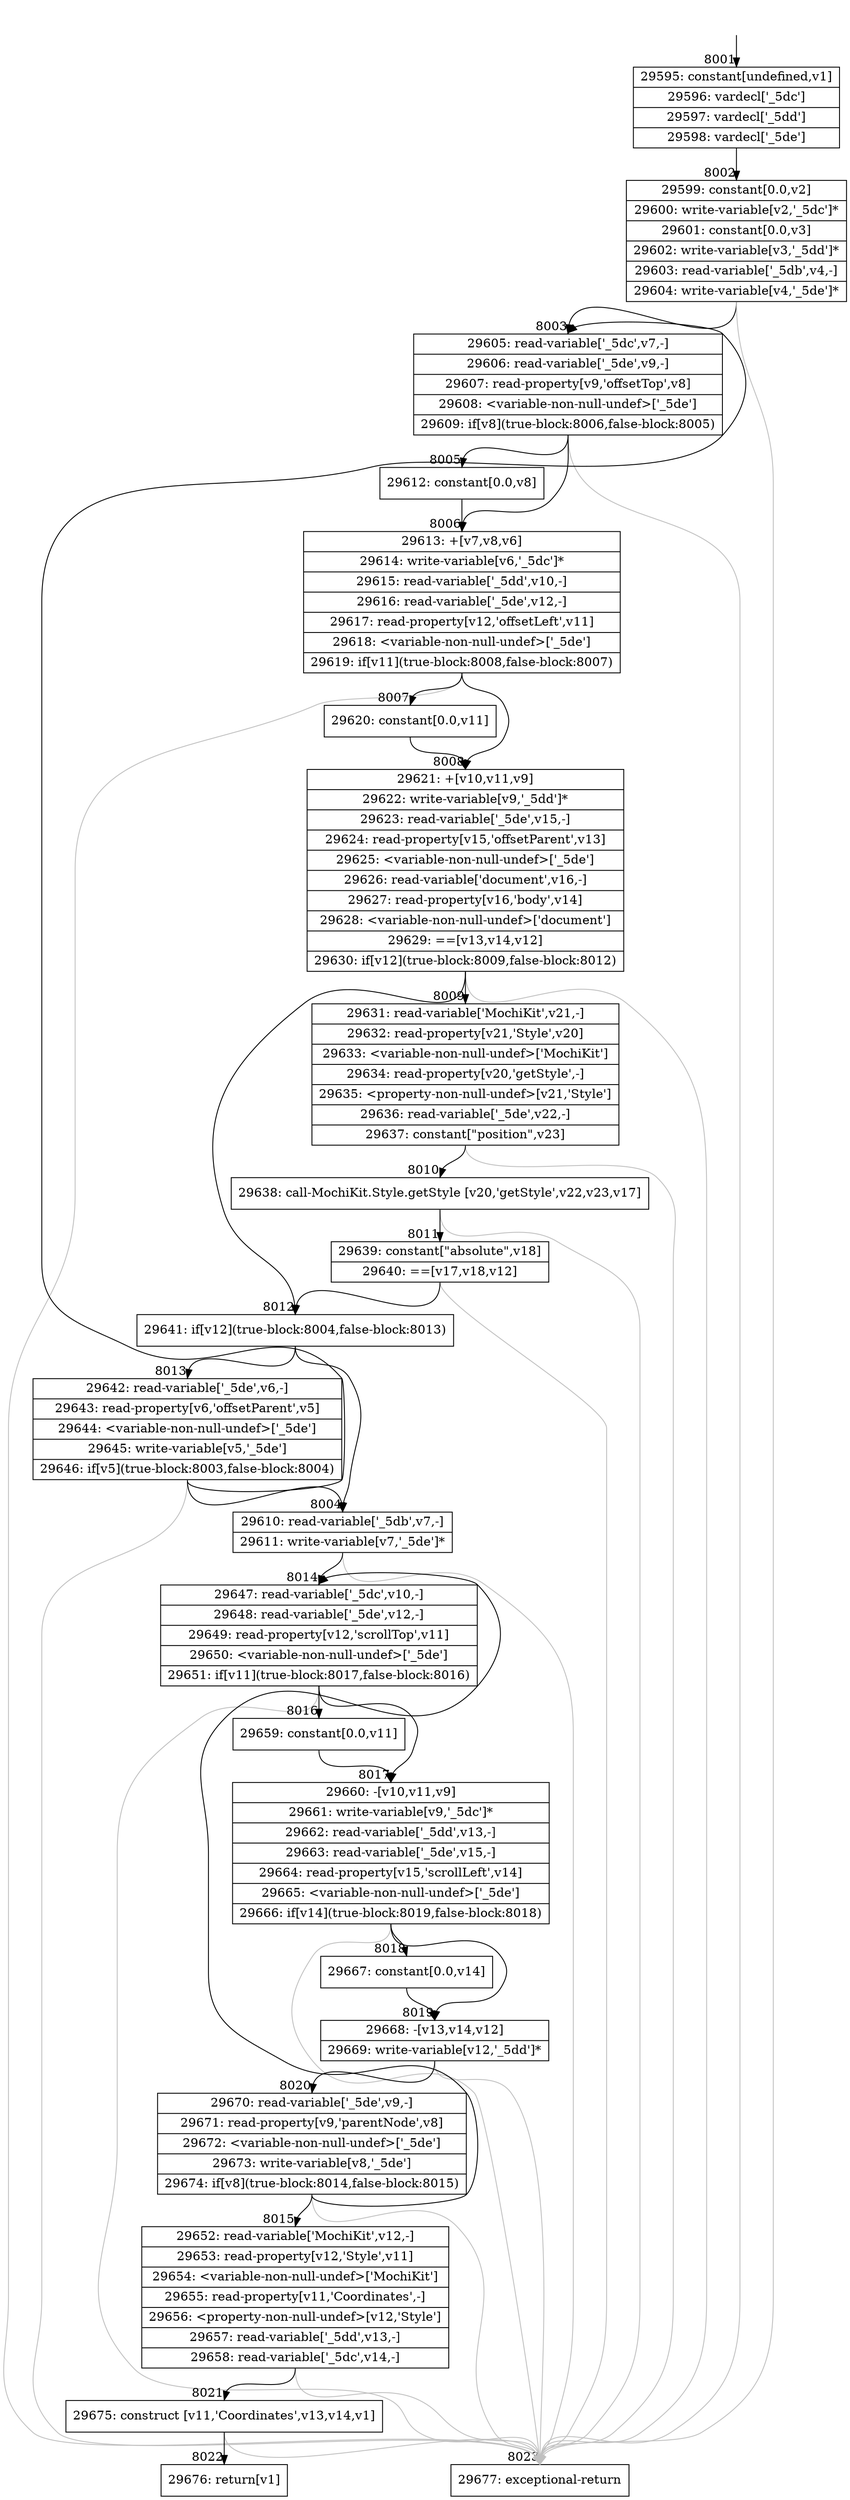 digraph {
rankdir="TD"
BB_entry526[shape=none,label=""];
BB_entry526 -> BB8001 [tailport=s, headport=n, headlabel="    8001"]
BB8001 [shape=record label="{29595: constant[undefined,v1]|29596: vardecl['_5dc']|29597: vardecl['_5dd']|29598: vardecl['_5de']}" ] 
BB8001 -> BB8002 [tailport=s, headport=n, headlabel="      8002"]
BB8002 [shape=record label="{29599: constant[0.0,v2]|29600: write-variable[v2,'_5dc']*|29601: constant[0.0,v3]|29602: write-variable[v3,'_5dd']*|29603: read-variable['_5db',v4,-]|29604: write-variable[v4,'_5de']*}" ] 
BB8002 -> BB8003 [tailport=s, headport=n, headlabel="      8003"]
BB8002 -> BB8023 [tailport=s, headport=n, color=gray, headlabel="      8023"]
BB8003 [shape=record label="{29605: read-variable['_5dc',v7,-]|29606: read-variable['_5de',v9,-]|29607: read-property[v9,'offsetTop',v8]|29608: \<variable-non-null-undef\>['_5de']|29609: if[v8](true-block:8006,false-block:8005)}" ] 
BB8003 -> BB8006 [tailport=s, headport=n, headlabel="      8006"]
BB8003 -> BB8005 [tailport=s, headport=n, headlabel="      8005"]
BB8003 -> BB8023 [tailport=s, headport=n, color=gray]
BB8004 [shape=record label="{29610: read-variable['_5db',v7,-]|29611: write-variable[v7,'_5de']*}" ] 
BB8004 -> BB8014 [tailport=s, headport=n, headlabel="      8014"]
BB8004 -> BB8023 [tailport=s, headport=n, color=gray]
BB8005 [shape=record label="{29612: constant[0.0,v8]}" ] 
BB8005 -> BB8006 [tailport=s, headport=n]
BB8006 [shape=record label="{29613: +[v7,v8,v6]|29614: write-variable[v6,'_5dc']*|29615: read-variable['_5dd',v10,-]|29616: read-variable['_5de',v12,-]|29617: read-property[v12,'offsetLeft',v11]|29618: \<variable-non-null-undef\>['_5de']|29619: if[v11](true-block:8008,false-block:8007)}" ] 
BB8006 -> BB8008 [tailport=s, headport=n, headlabel="      8008"]
BB8006 -> BB8007 [tailport=s, headport=n, headlabel="      8007"]
BB8006 -> BB8023 [tailport=s, headport=n, color=gray]
BB8007 [shape=record label="{29620: constant[0.0,v11]}" ] 
BB8007 -> BB8008 [tailport=s, headport=n]
BB8008 [shape=record label="{29621: +[v10,v11,v9]|29622: write-variable[v9,'_5dd']*|29623: read-variable['_5de',v15,-]|29624: read-property[v15,'offsetParent',v13]|29625: \<variable-non-null-undef\>['_5de']|29626: read-variable['document',v16,-]|29627: read-property[v16,'body',v14]|29628: \<variable-non-null-undef\>['document']|29629: ==[v13,v14,v12]|29630: if[v12](true-block:8009,false-block:8012)}" ] 
BB8008 -> BB8012 [tailport=s, headport=n, headlabel="      8012"]
BB8008 -> BB8009 [tailport=s, headport=n, headlabel="      8009"]
BB8008 -> BB8023 [tailport=s, headport=n, color=gray]
BB8009 [shape=record label="{29631: read-variable['MochiKit',v21,-]|29632: read-property[v21,'Style',v20]|29633: \<variable-non-null-undef\>['MochiKit']|29634: read-property[v20,'getStyle',-]|29635: \<property-non-null-undef\>[v21,'Style']|29636: read-variable['_5de',v22,-]|29637: constant[\"position\",v23]}" ] 
BB8009 -> BB8010 [tailport=s, headport=n, headlabel="      8010"]
BB8009 -> BB8023 [tailport=s, headport=n, color=gray]
BB8010 [shape=record label="{29638: call-MochiKit.Style.getStyle [v20,'getStyle',v22,v23,v17]}" ] 
BB8010 -> BB8011 [tailport=s, headport=n, headlabel="      8011"]
BB8010 -> BB8023 [tailport=s, headport=n, color=gray]
BB8011 [shape=record label="{29639: constant[\"absolute\",v18]|29640: ==[v17,v18,v12]}" ] 
BB8011 -> BB8012 [tailport=s, headport=n]
BB8011 -> BB8023 [tailport=s, headport=n, color=gray]
BB8012 [shape=record label="{29641: if[v12](true-block:8004,false-block:8013)}" ] 
BB8012 -> BB8004 [tailport=s, headport=n, headlabel="      8004"]
BB8012 -> BB8013 [tailport=s, headport=n, headlabel="      8013"]
BB8013 [shape=record label="{29642: read-variable['_5de',v6,-]|29643: read-property[v6,'offsetParent',v5]|29644: \<variable-non-null-undef\>['_5de']|29645: write-variable[v5,'_5de']|29646: if[v5](true-block:8003,false-block:8004)}" ] 
BB8013 -> BB8003 [tailport=s, headport=n]
BB8013 -> BB8004 [tailport=s, headport=n]
BB8013 -> BB8023 [tailport=s, headport=n, color=gray]
BB8014 [shape=record label="{29647: read-variable['_5dc',v10,-]|29648: read-variable['_5de',v12,-]|29649: read-property[v12,'scrollTop',v11]|29650: \<variable-non-null-undef\>['_5de']|29651: if[v11](true-block:8017,false-block:8016)}" ] 
BB8014 -> BB8017 [tailport=s, headport=n, headlabel="      8017"]
BB8014 -> BB8016 [tailport=s, headport=n, headlabel="      8016"]
BB8014 -> BB8023 [tailport=s, headport=n, color=gray]
BB8015 [shape=record label="{29652: read-variable['MochiKit',v12,-]|29653: read-property[v12,'Style',v11]|29654: \<variable-non-null-undef\>['MochiKit']|29655: read-property[v11,'Coordinates',-]|29656: \<property-non-null-undef\>[v12,'Style']|29657: read-variable['_5dd',v13,-]|29658: read-variable['_5dc',v14,-]}" ] 
BB8015 -> BB8021 [tailport=s, headport=n, headlabel="      8021"]
BB8015 -> BB8023 [tailport=s, headport=n, color=gray]
BB8016 [shape=record label="{29659: constant[0.0,v11]}" ] 
BB8016 -> BB8017 [tailport=s, headport=n]
BB8017 [shape=record label="{29660: -[v10,v11,v9]|29661: write-variable[v9,'_5dc']*|29662: read-variable['_5dd',v13,-]|29663: read-variable['_5de',v15,-]|29664: read-property[v15,'scrollLeft',v14]|29665: \<variable-non-null-undef\>['_5de']|29666: if[v14](true-block:8019,false-block:8018)}" ] 
BB8017 -> BB8019 [tailport=s, headport=n, headlabel="      8019"]
BB8017 -> BB8018 [tailport=s, headport=n, headlabel="      8018"]
BB8017 -> BB8023 [tailport=s, headport=n, color=gray]
BB8018 [shape=record label="{29667: constant[0.0,v14]}" ] 
BB8018 -> BB8019 [tailport=s, headport=n]
BB8019 [shape=record label="{29668: -[v13,v14,v12]|29669: write-variable[v12,'_5dd']*}" ] 
BB8019 -> BB8020 [tailport=s, headport=n, headlabel="      8020"]
BB8019 -> BB8023 [tailport=s, headport=n, color=gray]
BB8020 [shape=record label="{29670: read-variable['_5de',v9,-]|29671: read-property[v9,'parentNode',v8]|29672: \<variable-non-null-undef\>['_5de']|29673: write-variable[v8,'_5de']|29674: if[v8](true-block:8014,false-block:8015)}" ] 
BB8020 -> BB8014 [tailport=s, headport=n]
BB8020 -> BB8015 [tailport=s, headport=n, headlabel="      8015"]
BB8020 -> BB8023 [tailport=s, headport=n, color=gray]
BB8021 [shape=record label="{29675: construct [v11,'Coordinates',v13,v14,v1]}" ] 
BB8021 -> BB8022 [tailport=s, headport=n, headlabel="      8022"]
BB8021 -> BB8023 [tailport=s, headport=n, color=gray]
BB8022 [shape=record label="{29676: return[v1]}" ] 
BB8023 [shape=record label="{29677: exceptional-return}" ] 
//#$~ 5743
}
